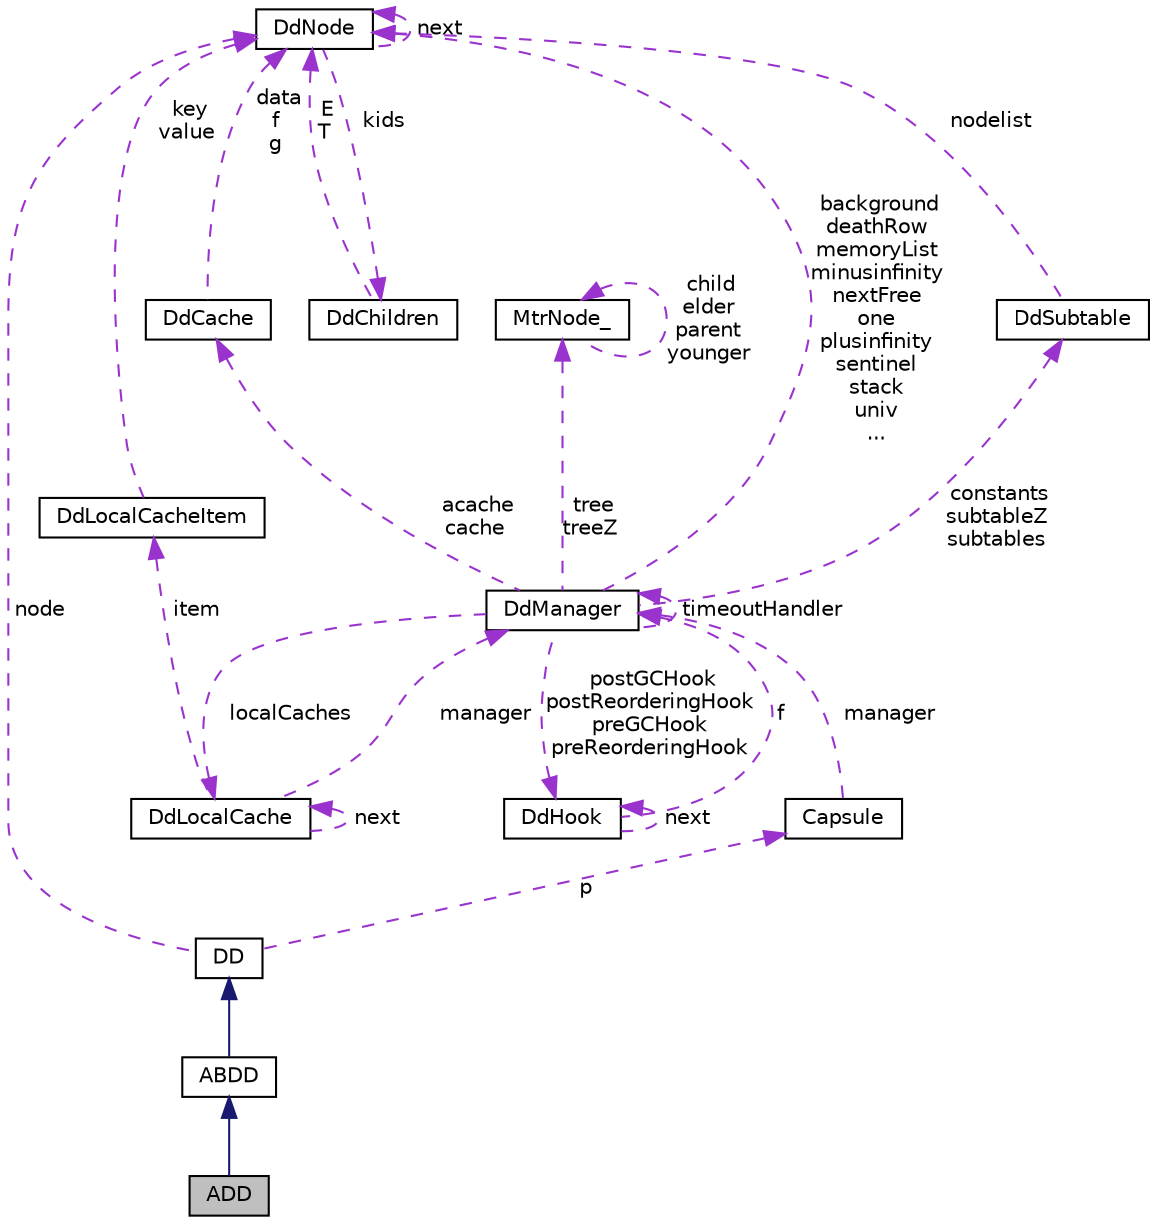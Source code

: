 digraph "ADD"
{
 // LATEX_PDF_SIZE
  edge [fontname="Helvetica",fontsize="10",labelfontname="Helvetica",labelfontsize="10"];
  node [fontname="Helvetica",fontsize="10",shape=record];
  Node1 [label="ADD",height=0.2,width=0.4,color="black", fillcolor="grey75", style="filled", fontcolor="black",tooltip="Class for ADDs."];
  Node2 -> Node1 [dir="back",color="midnightblue",fontsize="10",style="solid",fontname="Helvetica"];
  Node2 [label="ABDD",height=0.2,width=0.4,color="black", fillcolor="white", style="filled",URL="$classABDD.html",tooltip="Class for ADDs and BDDs."];
  Node3 -> Node2 [dir="back",color="midnightblue",fontsize="10",style="solid",fontname="Helvetica"];
  Node3 [label="DD",height=0.2,width=0.4,color="black", fillcolor="white", style="filled",URL="$classDD.html",tooltip="Base class for all decision diagrams in CUDD."];
  Node4 -> Node3 [dir="back",color="darkorchid3",fontsize="10",style="dashed",label=" p" ,fontname="Helvetica"];
  Node4 [label="Capsule",height=0.2,width=0.4,color="black", fillcolor="white", style="filled",URL="$classCapsule.html",tooltip="Class for reference counting of CUDD managers."];
  Node5 -> Node4 [dir="back",color="darkorchid3",fontsize="10",style="dashed",label=" manager" ,fontname="Helvetica"];
  Node5 [label="DdManager",height=0.2,width=0.4,color="black", fillcolor="white", style="filled",URL="$structDdManager.html",tooltip="Specialized DD symbol table."];
  Node5 -> Node5 [dir="back",color="darkorchid3",fontsize="10",style="dashed",label=" timeoutHandler" ,fontname="Helvetica"];
  Node6 -> Node5 [dir="back",color="darkorchid3",fontsize="10",style="dashed",label=" localCaches" ,fontname="Helvetica"];
  Node6 [label="DdLocalCache",height=0.2,width=0.4,color="black", fillcolor="white", style="filled",URL="$structDdLocalCache.html",tooltip="Local cache."];
  Node6 -> Node6 [dir="back",color="darkorchid3",fontsize="10",style="dashed",label=" next" ,fontname="Helvetica"];
  Node5 -> Node6 [dir="back",color="darkorchid3",fontsize="10",style="dashed",label=" manager" ,fontname="Helvetica"];
  Node7 -> Node6 [dir="back",color="darkorchid3",fontsize="10",style="dashed",label=" item" ,fontname="Helvetica"];
  Node7 [label="DdLocalCacheItem",height=0.2,width=0.4,color="black", fillcolor="white", style="filled",URL="$structDdLocalCacheItem.html",tooltip="Generic local cache item."];
  Node8 -> Node7 [dir="back",color="darkorchid3",fontsize="10",style="dashed",label=" key\nvalue" ,fontname="Helvetica"];
  Node8 [label="DdNode",height=0.2,width=0.4,color="black", fillcolor="white", style="filled",URL="$structDdNode.html",tooltip="Decision diagram node."];
  Node9 -> Node8 [dir="back",color="darkorchid3",fontsize="10",style="dashed",label=" kids" ,fontname="Helvetica"];
  Node9 [label="DdChildren",height=0.2,width=0.4,color="black", fillcolor="white", style="filled",URL="$structDdChildren.html",tooltip="The two children of a non-terminal node."];
  Node8 -> Node9 [dir="back",color="darkorchid3",fontsize="10",style="dashed",label=" E\nT" ,fontname="Helvetica"];
  Node8 -> Node8 [dir="back",color="darkorchid3",fontsize="10",style="dashed",label=" next" ,fontname="Helvetica"];
  Node10 -> Node5 [dir="back",color="darkorchid3",fontsize="10",style="dashed",label=" constants\nsubtableZ\nsubtables" ,fontname="Helvetica"];
  Node10 [label="DdSubtable",height=0.2,width=0.4,color="black", fillcolor="white", style="filled",URL="$structDdSubtable.html",tooltip="Subtable for one index."];
  Node8 -> Node10 [dir="back",color="darkorchid3",fontsize="10",style="dashed",label=" nodelist" ,fontname="Helvetica"];
  Node11 -> Node5 [dir="back",color="darkorchid3",fontsize="10",style="dashed",label=" tree\ntreeZ" ,fontname="Helvetica"];
  Node11 [label="MtrNode_",height=0.2,width=0.4,color="black", fillcolor="white", style="filled",URL="$structMtrNode__.html",tooltip="multi-way tree node."];
  Node11 -> Node11 [dir="back",color="darkorchid3",fontsize="10",style="dashed",label=" child\nelder\nparent\nyounger" ,fontname="Helvetica"];
  Node12 -> Node5 [dir="back",color="darkorchid3",fontsize="10",style="dashed",label=" acache\ncache" ,fontname="Helvetica"];
  Node12 [label="DdCache",height=0.2,width=0.4,color="black", fillcolor="white", style="filled",URL="$structDdCache.html",tooltip="Computed table."];
  Node8 -> Node12 [dir="back",color="darkorchid3",fontsize="10",style="dashed",label=" data\nf\ng" ,fontname="Helvetica"];
  Node8 -> Node5 [dir="back",color="darkorchid3",fontsize="10",style="dashed",label=" background\ndeathRow\nmemoryList\nminusinfinity\nnextFree\none\nplusinfinity\nsentinel\nstack\nuniv\n..." ,fontname="Helvetica"];
  Node13 -> Node5 [dir="back",color="darkorchid3",fontsize="10",style="dashed",label=" postGCHook\npostReorderingHook\npreGCHook\npreReorderingHook" ,fontname="Helvetica"];
  Node13 [label="DdHook",height=0.2,width=0.4,color="black", fillcolor="white", style="filled",URL="$structDdHook.html",tooltip="CUDD hook."];
  Node5 -> Node13 [dir="back",color="darkorchid3",fontsize="10",style="dashed",label=" f" ,fontname="Helvetica"];
  Node13 -> Node13 [dir="back",color="darkorchid3",fontsize="10",style="dashed",label=" next" ,fontname="Helvetica"];
  Node8 -> Node3 [dir="back",color="darkorchid3",fontsize="10",style="dashed",label=" node" ,fontname="Helvetica"];
}
